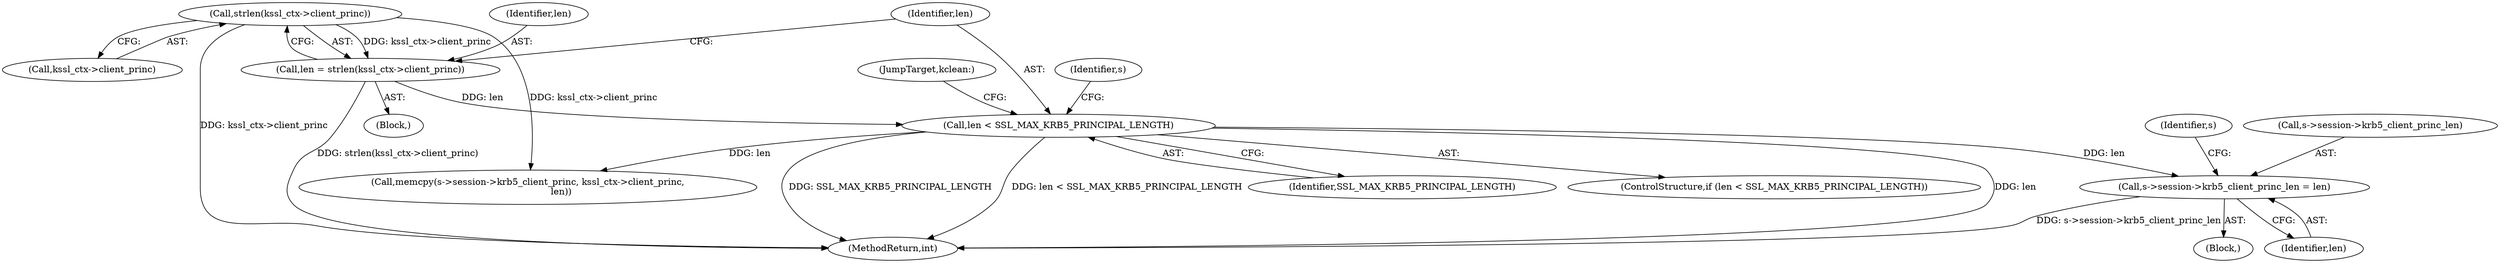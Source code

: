 digraph "0_openssl_3c66a669dfc7b3792f7af0758ea26fe8502ce70c@pointer" {
"1001220" [label="(Call,s->session->krb5_client_princ_len = len)"];
"1001216" [label="(Call,len < SSL_MAX_KRB5_PRINCIPAL_LENGTH)"];
"1001209" [label="(Call,len = strlen(kssl_ctx->client_princ))"];
"1001211" [label="(Call,strlen(kssl_ctx->client_princ))"];
"1001223" [label="(Identifier,s)"];
"1001217" [label="(Identifier,len)"];
"1001212" [label="(Call,kssl_ctx->client_princ)"];
"1001210" [label="(Identifier,len)"];
"1001227" [label="(Call,memcpy(s->session->krb5_client_princ, kssl_ctx->client_princ,\n                       len))"];
"1001230" [label="(Identifier,s)"];
"1001237" [label="(JumpTarget,kclean:)"];
"1001215" [label="(ControlStructure,if (len < SSL_MAX_KRB5_PRINCIPAL_LENGTH))"];
"1001220" [label="(Call,s->session->krb5_client_princ_len = len)"];
"1001211" [label="(Call,strlen(kssl_ctx->client_princ))"];
"1002162" [label="(MethodReturn,int)"];
"1001221" [label="(Call,s->session->krb5_client_princ_len)"];
"1001216" [label="(Call,len < SSL_MAX_KRB5_PRINCIPAL_LENGTH)"];
"1001226" [label="(Identifier,len)"];
"1001219" [label="(Block,)"];
"1001218" [label="(Identifier,SSL_MAX_KRB5_PRINCIPAL_LENGTH)"];
"1001209" [label="(Call,len = strlen(kssl_ctx->client_princ))"];
"1001207" [label="(Block,)"];
"1001220" -> "1001219"  [label="AST: "];
"1001220" -> "1001226"  [label="CFG: "];
"1001221" -> "1001220"  [label="AST: "];
"1001226" -> "1001220"  [label="AST: "];
"1001230" -> "1001220"  [label="CFG: "];
"1001220" -> "1002162"  [label="DDG: s->session->krb5_client_princ_len"];
"1001216" -> "1001220"  [label="DDG: len"];
"1001216" -> "1001215"  [label="AST: "];
"1001216" -> "1001218"  [label="CFG: "];
"1001217" -> "1001216"  [label="AST: "];
"1001218" -> "1001216"  [label="AST: "];
"1001223" -> "1001216"  [label="CFG: "];
"1001237" -> "1001216"  [label="CFG: "];
"1001216" -> "1002162"  [label="DDG: SSL_MAX_KRB5_PRINCIPAL_LENGTH"];
"1001216" -> "1002162"  [label="DDG: len < SSL_MAX_KRB5_PRINCIPAL_LENGTH"];
"1001216" -> "1002162"  [label="DDG: len"];
"1001209" -> "1001216"  [label="DDG: len"];
"1001216" -> "1001227"  [label="DDG: len"];
"1001209" -> "1001207"  [label="AST: "];
"1001209" -> "1001211"  [label="CFG: "];
"1001210" -> "1001209"  [label="AST: "];
"1001211" -> "1001209"  [label="AST: "];
"1001217" -> "1001209"  [label="CFG: "];
"1001209" -> "1002162"  [label="DDG: strlen(kssl_ctx->client_princ)"];
"1001211" -> "1001209"  [label="DDG: kssl_ctx->client_princ"];
"1001211" -> "1001212"  [label="CFG: "];
"1001212" -> "1001211"  [label="AST: "];
"1001211" -> "1002162"  [label="DDG: kssl_ctx->client_princ"];
"1001211" -> "1001227"  [label="DDG: kssl_ctx->client_princ"];
}
